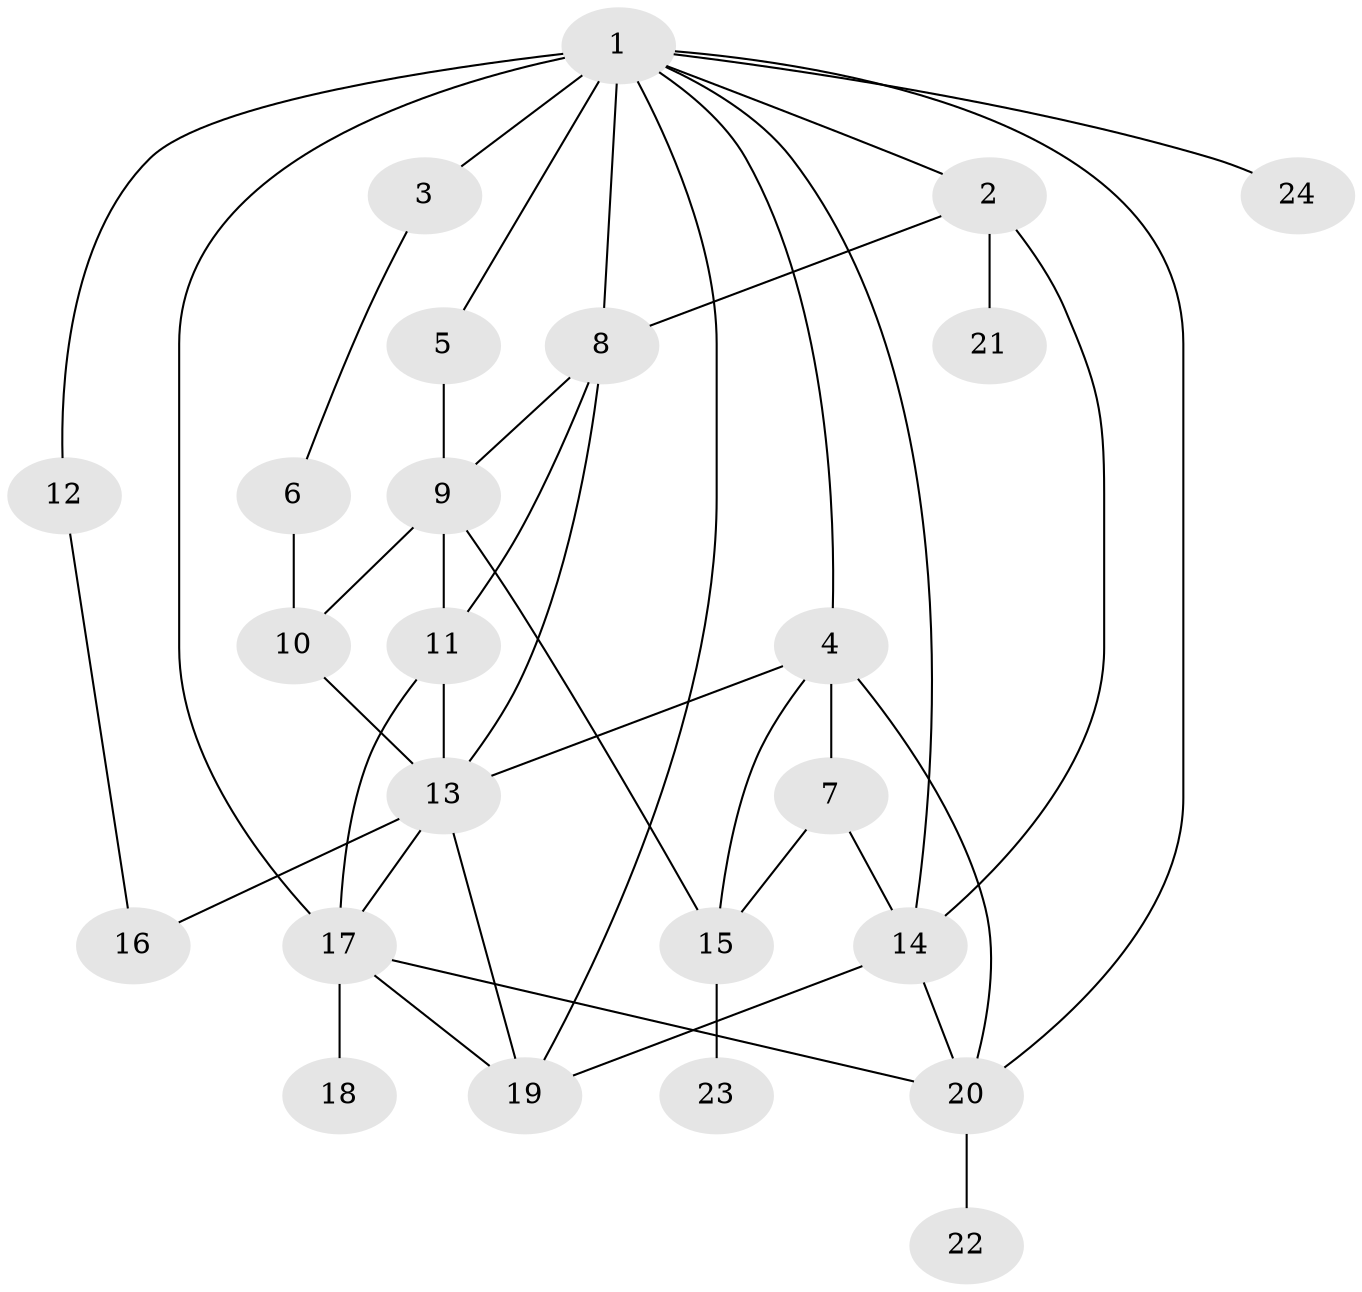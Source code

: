 // original degree distribution, {4: 0.2033898305084746, 6: 0.05084745762711865, 3: 0.11864406779661017, 5: 0.1016949152542373, 8: 0.01694915254237288, 2: 0.22033898305084745, 1: 0.288135593220339}
// Generated by graph-tools (version 1.1) at 2025/48/03/04/25 22:48:36]
// undirected, 24 vertices, 43 edges
graph export_dot {
  node [color=gray90,style=filled];
  1;
  2;
  3;
  4;
  5;
  6;
  7;
  8;
  9;
  10;
  11;
  12;
  13;
  14;
  15;
  16;
  17;
  18;
  19;
  20;
  21;
  22;
  23;
  24;
  1 -- 2 [weight=2.0];
  1 -- 3 [weight=2.0];
  1 -- 4 [weight=1.0];
  1 -- 5 [weight=1.0];
  1 -- 8 [weight=2.0];
  1 -- 12 [weight=1.0];
  1 -- 14 [weight=1.0];
  1 -- 17 [weight=2.0];
  1 -- 19 [weight=1.0];
  1 -- 20 [weight=1.0];
  1 -- 24 [weight=1.0];
  2 -- 8 [weight=2.0];
  2 -- 14 [weight=1.0];
  2 -- 21 [weight=1.0];
  3 -- 6 [weight=1.0];
  4 -- 7 [weight=1.0];
  4 -- 13 [weight=2.0];
  4 -- 15 [weight=1.0];
  4 -- 20 [weight=1.0];
  5 -- 9 [weight=4.0];
  6 -- 10 [weight=1.0];
  7 -- 14 [weight=1.0];
  7 -- 15 [weight=1.0];
  8 -- 9 [weight=1.0];
  8 -- 11 [weight=1.0];
  8 -- 13 [weight=1.0];
  9 -- 10 [weight=1.0];
  9 -- 11 [weight=1.0];
  9 -- 15 [weight=1.0];
  10 -- 13 [weight=1.0];
  11 -- 13 [weight=1.0];
  11 -- 17 [weight=1.0];
  12 -- 16 [weight=1.0];
  13 -- 16 [weight=1.0];
  13 -- 17 [weight=1.0];
  13 -- 19 [weight=1.0];
  14 -- 19 [weight=1.0];
  14 -- 20 [weight=1.0];
  15 -- 23 [weight=1.0];
  17 -- 18 [weight=1.0];
  17 -- 19 [weight=1.0];
  17 -- 20 [weight=1.0];
  20 -- 22 [weight=1.0];
}
